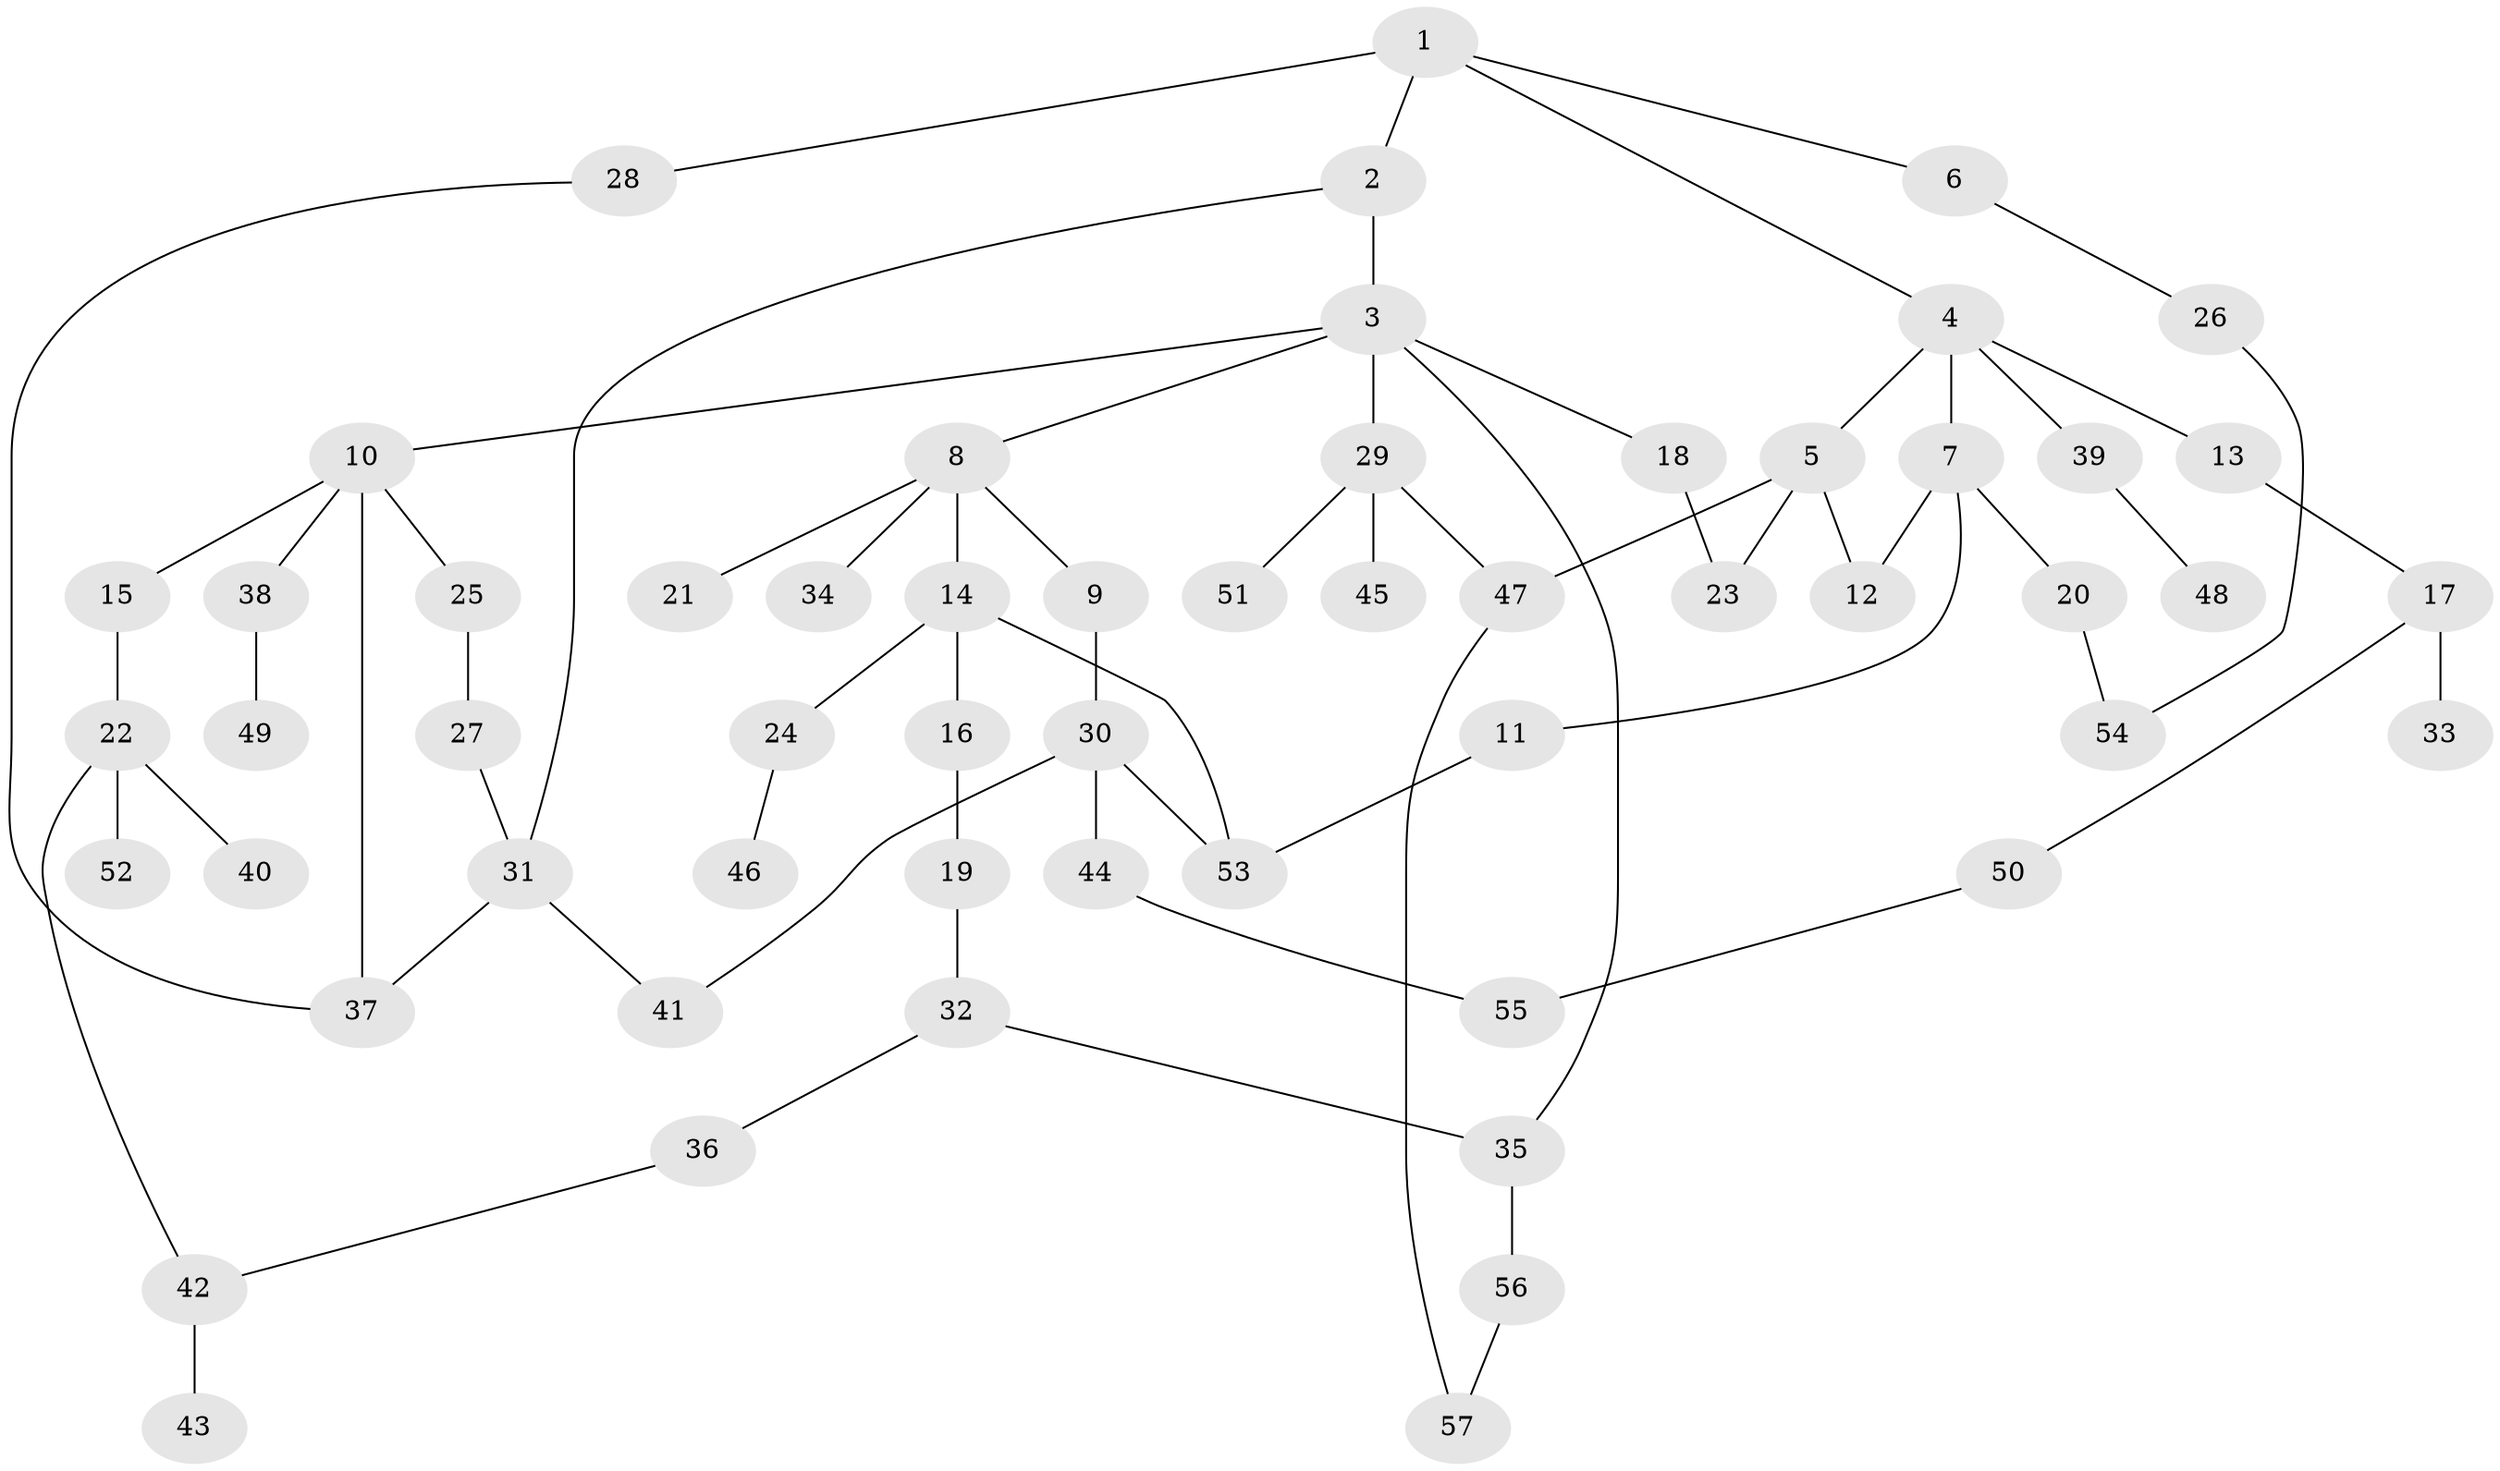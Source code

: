 // coarse degree distribution, {4: 0.1794871794871795, 5: 0.05128205128205128, 6: 0.05128205128205128, 2: 0.3076923076923077, 3: 0.1794871794871795, 1: 0.23076923076923078}
// Generated by graph-tools (version 1.1) at 2025/23/03/03/25 07:23:31]
// undirected, 57 vertices, 70 edges
graph export_dot {
graph [start="1"]
  node [color=gray90,style=filled];
  1;
  2;
  3;
  4;
  5;
  6;
  7;
  8;
  9;
  10;
  11;
  12;
  13;
  14;
  15;
  16;
  17;
  18;
  19;
  20;
  21;
  22;
  23;
  24;
  25;
  26;
  27;
  28;
  29;
  30;
  31;
  32;
  33;
  34;
  35;
  36;
  37;
  38;
  39;
  40;
  41;
  42;
  43;
  44;
  45;
  46;
  47;
  48;
  49;
  50;
  51;
  52;
  53;
  54;
  55;
  56;
  57;
  1 -- 2;
  1 -- 4;
  1 -- 6;
  1 -- 28;
  2 -- 3;
  2 -- 31;
  3 -- 8;
  3 -- 10;
  3 -- 18;
  3 -- 29;
  3 -- 35;
  4 -- 5;
  4 -- 7;
  4 -- 13;
  4 -- 39;
  5 -- 23;
  5 -- 47;
  5 -- 12;
  6 -- 26;
  7 -- 11;
  7 -- 12;
  7 -- 20;
  8 -- 9;
  8 -- 14;
  8 -- 21;
  8 -- 34;
  9 -- 30;
  10 -- 15;
  10 -- 25;
  10 -- 37;
  10 -- 38;
  11 -- 53;
  13 -- 17;
  14 -- 16;
  14 -- 24;
  14 -- 53;
  15 -- 22;
  16 -- 19;
  17 -- 33;
  17 -- 50;
  18 -- 23;
  19 -- 32;
  20 -- 54;
  22 -- 40;
  22 -- 42;
  22 -- 52;
  24 -- 46;
  25 -- 27;
  26 -- 54;
  27 -- 31;
  28 -- 37;
  29 -- 45;
  29 -- 51;
  29 -- 47;
  30 -- 44;
  30 -- 41;
  30 -- 53;
  31 -- 41;
  31 -- 37;
  32 -- 36;
  32 -- 35;
  35 -- 56;
  36 -- 42;
  38 -- 49;
  39 -- 48;
  42 -- 43;
  44 -- 55;
  47 -- 57;
  50 -- 55;
  56 -- 57;
}
